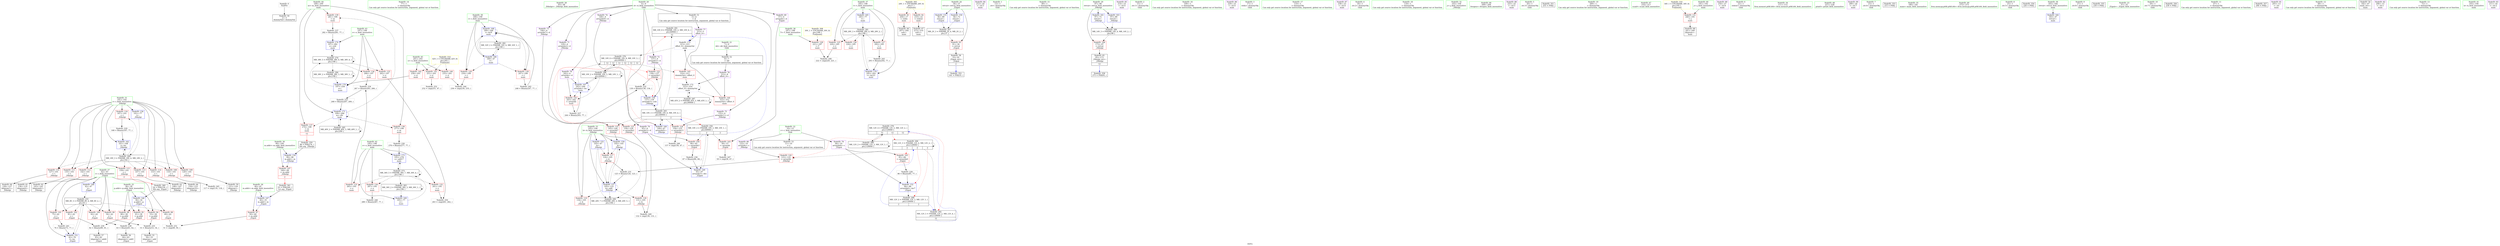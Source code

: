digraph "SVFG" {
	label="SVFG";

	Node0x55ca77008bc0 [shape=record,color=grey,label="{NodeID: 0\nNullPtr}"];
	Node0x55ca77008bc0 -> Node0x55ca77030700[style=solid];
	Node0x55ca7702fdc0 [shape=record,color=red,label="{NodeID: 97\n50\<--40\n\<--m.addr\n_Z2goii\n}"];
	Node0x55ca7702fdc0 -> Node0x55ca7703de80[style=solid];
	Node0x55ca7702d2e0 [shape=record,color=green,label="{NodeID: 14\n77\<--1\n\<--dummyObj\nCan only get source location for instruction, argument, global var or function.}"];
	Node0x55ca77067920 [shape=record,color=black,label="{NodeID: 360\n34 = PHI(159, )\n0th arg _Z2goii }"];
	Node0x55ca77067920 -> Node0x55ca770365f0[style=solid];
	Node0x55ca7702f900 [shape=record,color=red,label="{NodeID: 111\n135\<--101\n\<--i\n_Z4helpi\n}"];
	Node0x55ca7702f900 -> Node0x55ca770310b0[style=solid];
	Node0x55ca7702e440 [shape=record,color=green,label="{NodeID: 28\n93\<--94\n_Z4helpi\<--_Z4helpi_field_insensitive\n}"];
	Node0x55ca77051cc0 [shape=record,color=black,label="{NodeID: 291\nMR_10V_8 = PHI(MR_10V_2, MR_10V_6, )\npts\{60000 \}\n|{<s0>12}}"];
	Node0x55ca77051cc0:s0 -> Node0x55ca77037d80[style=dashed,color=blue];
	Node0x55ca770354e0 [shape=record,color=red,label="{NodeID: 125\n220\<--185\n\<--t\nmain\n}"];
	Node0x55ca770354e0 -> Node0x55ca7703da00[style=solid];
	Node0x55ca7702efa0 [shape=record,color=green,label="{NodeID: 42\n195\<--196\ns\<--s_field_insensitive\nmain\n}"];
	Node0x55ca7702efa0 -> Node0x55ca77035a90[style=solid];
	Node0x55ca7702efa0 -> Node0x55ca77035b60[style=solid];
	Node0x55ca7702efa0 -> Node0x55ca77035c30[style=solid];
	Node0x55ca7702efa0 -> Node0x55ca770378a0[style=solid];
	Node0x55ca7702efa0 -> Node0x55ca77037be0[style=solid];
	Node0x55ca77053bb0 [shape=record,color=yellow,style=double,label="{NodeID: 305\n24V_1 = ENCHI(MR_24V_0)\npts\{1 \}\nFun[main]}"];
	Node0x55ca77053bb0 -> Node0x55ca77032910[style=dashed];
	Node0x55ca77053bb0 -> Node0x55ca770329e0[style=dashed];
	Node0x55ca77036040 [shape=record,color=red,label="{NodeID: 139\n281\<--199\n\<--m\nmain\n}"];
	Node0x55ca77036040 -> Node0x55ca7703c980[style=solid];
	Node0x55ca77030ca0 [shape=record,color=black,label="{NodeID: 56\n64\<--63\nidxprom2\<--add1\n_Z2goii\n}"];
	Node0x55ca7703c800 [shape=record,color=grey,label="{NodeID: 236\n67 = Binary(66, 68, )\n}"];
	Node0x55ca7703c800 -> Node0x55ca77036860[style=solid];
	Node0x55ca77036ba0 [shape=record,color=blue,label="{NodeID: 153\n36\<--89\nretval\<--\n_Z2goii\n}"];
	Node0x55ca77036ba0 -> Node0x55ca7704a0c0[style=dashed];
	Node0x55ca77031800 [shape=record,color=purple,label="{NodeID: 70\n65\<--4\narrayidx3\<--d\n_Z2goii\n}"];
	Node0x55ca77031800 -> Node0x55ca77030370[style=solid];
	Node0x55ca77031800 -> Node0x55ca77036860[style=solid];
	Node0x55ca7703dd00 [shape=record,color=grey,label="{NodeID: 250\n263 = cmp(261, 262, )\n}"];
	Node0x55ca77037700 [shape=record,color=blue,label="{NodeID: 167\n242\<--244\narrayidx\<--inc\nmain\n}"];
	Node0x55ca77037700 -> Node0x55ca77036380[style=dashed];
	Node0x55ca77037700 -> Node0x55ca77037700[style=dashed];
	Node0x55ca77037700 -> Node0x55ca7704d1c0[style=dashed];
	Node0x55ca77037700 -> Node0x55ca770503c0[style=dashed];
	Node0x55ca77032360 [shape=record,color=purple,label="{NodeID: 84\n212\<--20\n\<--.str.3\nmain\n}"];
	Node0x55ca7701ce70 [shape=record,color=green,label="{NodeID: 1\n13\<--1\n.str\<--dummyObj\nGlob }"];
	Node0x55ca7702fe90 [shape=record,color=red,label="{NodeID: 98\n49\<--42\n\<--i\n_Z2goii\n}"];
	Node0x55ca7702fe90 -> Node0x55ca7703de80[style=solid];
	Node0x55ca7702d3b0 [shape=record,color=green,label="{NodeID: 15\n89\<--1\n\<--dummyObj\nCan only get source location for instruction, argument, global var or function.}"];
	Node0x55ca77067a60 [shape=record,color=black,label="{NodeID: 361\n35 = PHI(160, )\n1st arg _Z2goii }"];
	Node0x55ca77067a60 -> Node0x55ca770366c0[style=solid];
	Node0x55ca7704dbc0 [shape=record,color=black,label="{NodeID: 278\nMR_12V_4 = PHI(MR_12V_5, MR_12V_2, )\npts\{120000 \}\n|{|<s1>12|<s2>12|<s3>12}}"];
	Node0x55ca7704dbc0 -> Node0x55ca77050dc0[style=dashed];
	Node0x55ca7704dbc0:s1 -> Node0x55ca770350d0[style=dashed,color=red];
	Node0x55ca7704dbc0:s2 -> Node0x55ca77049bc0[style=dashed,color=red];
	Node0x55ca7704dbc0:s3 -> Node0x55ca770521c0[style=dashed,color=red];
	Node0x55ca7702f9d0 [shape=record,color=red,label="{NodeID: 112\n142\<--101\n\<--i\n_Z4helpi\n}"];
	Node0x55ca7702f9d0 -> Node0x55ca77031180[style=solid];
	Node0x55ca7702e510 [shape=record,color=green,label="{NodeID: 29\n97\<--98\nretval\<--retval_field_insensitive\n_Z4helpi\n}"];
	Node0x55ca7702e510 -> Node0x55ca7702f4f0[style=solid];
	Node0x55ca7702e510 -> Node0x55ca77037220[style=solid];
	Node0x55ca7702e510 -> Node0x55ca770373c0[style=solid];
	Node0x55ca770521c0 [shape=record,color=black,label="{NodeID: 292\nMR_12V_5 = PHI(MR_12V_2, MR_12V_4, )\npts\{120000 \}\n|{<s0>12}}"];
	Node0x55ca770521c0:s0 -> Node0x55ca7704dbc0[style=dashed,color=blue];
	Node0x55ca770355b0 [shape=record,color=red,label="{NodeID: 126\n224\<--185\n\<--t\nmain\n}"];
	Node0x55ca7702f070 [shape=record,color=green,label="{NodeID: 43\n197\<--198\ne\<--e_field_insensitive\nmain\n}"];
	Node0x55ca7702f070 -> Node0x55ca77035d00[style=solid];
	Node0x55ca7702f070 -> Node0x55ca77035dd0[style=solid];
	Node0x55ca7702f070 -> Node0x55ca77037970[style=solid];
	Node0x55ca7702f070 -> Node0x55ca77037cb0[style=solid];
	Node0x55ca77036110 [shape=record,color=red,label="{NodeID: 140\n235\<--201\n\<--n\nmain\n}"];
	Node0x55ca77036110 -> Node0x55ca7703d400[style=solid];
	Node0x55ca77030d70 [shape=record,color=black,label="{NodeID: 57\n83\<--82\nidxprom5\<--add4\n_Z2goii\n}"];
	Node0x55ca7703c980 [shape=record,color=grey,label="{NodeID: 237\n282 = Binary(281, 77, )\n}"];
	Node0x55ca7703c980 -> Node0x55ca77037cb0[style=solid];
	Node0x55ca77036c70 [shape=record,color=blue,label="{NodeID: 154\n99\<--96\nm.addr\<--m\n_Z4helpi\n}"];
	Node0x55ca77036c70 -> Node0x55ca7702f5c0[style=dashed];
	Node0x55ca770318d0 [shape=record,color=purple,label="{NodeID: 71\n129\<--4\narrayidx2\<--d\n_Z4helpi\n}"];
	Node0x55ca770318d0 -> Node0x55ca770351a0[style=solid];
	Node0x55ca7703de80 [shape=record,color=grey,label="{NodeID: 251\n51 = cmp(49, 50, )\n}"];
	Node0x55ca770377d0 [shape=record,color=blue,label="{NodeID: 168\n189\<--248\ni\<--inc9\nmain\n}"];
	Node0x55ca770377d0 -> Node0x55ca77035820[style=dashed];
	Node0x55ca770377d0 -> Node0x55ca770358f0[style=dashed];
	Node0x55ca770377d0 -> Node0x55ca770377d0[style=dashed];
	Node0x55ca770377d0 -> Node0x55ca7704efc0[style=dashed];
	Node0x55ca77032430 [shape=record,color=purple,label="{NodeID: 85\n214\<--23\n\<--.str.4\nmain\n}"];
	Node0x55ca77009120 [shape=record,color=green,label="{NodeID: 2\n15\<--1\n.str.1\<--dummyObj\nGlob }"];
	Node0x55ca770496c0 [shape=record,color=black,label="{NodeID: 265\nMR_10V_5 = PHI(MR_10V_6, MR_10V_4, )\npts\{60000 \}\n|{|<s7>2}}"];
	Node0x55ca770496c0 -> Node0x55ca770351a0[style=dashed];
	Node0x55ca770496c0 -> Node0x55ca77035270[style=dashed];
	Node0x55ca770496c0 -> Node0x55ca77035340[style=dashed];
	Node0x55ca770496c0 -> Node0x55ca77035410[style=dashed];
	Node0x55ca770496c0 -> Node0x55ca77036fb0[style=dashed];
	Node0x55ca770496c0 -> Node0x55ca77037150[style=dashed];
	Node0x55ca770496c0 -> Node0x55ca77051cc0[style=dashed];
	Node0x55ca770496c0:s7 -> Node0x55ca770469c0[style=dashed,color=red];
	Node0x55ca7702ff60 [shape=record,color=red,label="{NodeID: 99\n54\<--42\n\<--i\n_Z2goii\n}"];
	Node0x55ca7702ff60 -> Node0x55ca7703c680[style=solid];
	Node0x55ca7702dc00 [shape=record,color=green,label="{NodeID: 16\n109\<--1\n\<--dummyObj\nCan only get source location for instruction, argument, global var or function.}"];
	Node0x55ca7702faa0 [shape=record,color=red,label="{NodeID: 113\n147\<--101\n\<--i\n_Z4helpi\n}"];
	Node0x55ca7702faa0 -> Node0x55ca77031250[style=solid];
	Node0x55ca7702e5e0 [shape=record,color=green,label="{NodeID: 30\n99\<--100\nm.addr\<--m.addr_field_insensitive\n_Z4helpi\n}"];
	Node0x55ca7702e5e0 -> Node0x55ca7702f5c0[style=solid];
	Node0x55ca7702e5e0 -> Node0x55ca77036c70[style=solid];
	Node0x55ca77035680 [shape=record,color=red,label="{NodeID: 127\n292\<--185\n\<--t\nmain\n}"];
	Node0x55ca77035680 -> Node0x55ca7703d280[style=solid];
	Node0x55ca7702f140 [shape=record,color=green,label="{NodeID: 44\n199\<--200\nm\<--m_field_insensitive\nmain\n}"];
	Node0x55ca7702f140 -> Node0x55ca77035ea0[style=solid];
	Node0x55ca7702f140 -> Node0x55ca77035f70[style=solid];
	Node0x55ca7702f140 -> Node0x55ca77036040[style=solid];
	Node0x55ca7702f140 -> Node0x55ca77037a40[style=solid];
	Node0x55ca770361e0 [shape=record,color=red,label="{NodeID: 141\n251\<--201\n\<--n\nmain\n}"];
	Node0x55ca770361e0 -> Node0x55ca7703e000[style=solid];
	Node0x55ca77030e40 [shape=record,color=black,label="{NodeID: 58\n33\<--91\n_Z2goii_ret\<--\n_Z2goii\n|{<s0>2}}"];
	Node0x55ca77030e40:s0 -> Node0x55ca77066ff0[style=solid,color=blue];
	Node0x55ca7703cb00 [shape=record,color=grey,label="{NodeID: 238\n63 = Binary(61, 62, )\n}"];
	Node0x55ca7703cb00 -> Node0x55ca77030ca0[style=solid];
	Node0x55ca77036d40 [shape=record,color=blue,label="{NodeID: 155\n105\<--47\nk\<--\n_Z4helpi\n}"];
	Node0x55ca77036d40 -> Node0x55ca77034e60[style=dashed];
	Node0x55ca77036d40 -> Node0x55ca77036ee0[style=dashed];
	Node0x55ca77036d40 -> Node0x55ca770517c0[style=dashed];
	Node0x55ca770319a0 [shape=record,color=purple,label="{NodeID: 72\n137\<--4\narrayidx5\<--d\n_Z4helpi\n}"];
	Node0x55ca770319a0 -> Node0x55ca77035270[style=solid];
	Node0x55ca770319a0 -> Node0x55ca77036fb0[style=solid];
	Node0x55ca7703e000 [shape=record,color=grey,label="{NodeID: 252\n252 = cmp(251, 47, )\n}"];
	Node0x55ca770378a0 [shape=record,color=blue,label="{NodeID: 169\n195\<--77\ns\<--\nmain\n}"];
	Node0x55ca770378a0 -> Node0x55ca7704c2c0[style=dashed];
	Node0x55ca77032500 [shape=record,color=purple,label="{NodeID: 86\n229\<--23\n\<--.str.4\nmain\n}"];
	Node0x55ca770236a0 [shape=record,color=green,label="{NodeID: 3\n17\<--1\nstdin\<--dummyObj\nGlob }"];
	Node0x55ca77049bc0 [shape=record,color=black,label="{NodeID: 266\nMR_12V_3 = PHI(MR_12V_4, MR_12V_2, )\npts\{120000 \}\n|{|<s3>2|<s4>2|<s5>2}}"];
	Node0x55ca77049bc0 -> Node0x55ca770350d0[style=dashed];
	Node0x55ca77049bc0 -> Node0x55ca77049bc0[style=dashed];
	Node0x55ca77049bc0 -> Node0x55ca770521c0[style=dashed];
	Node0x55ca77049bc0:s3 -> Node0x55ca77030440[style=dashed,color=red];
	Node0x55ca77049bc0:s4 -> Node0x55ca77036ad0[style=dashed,color=red];
	Node0x55ca77049bc0:s5 -> Node0x55ca7704a5c0[style=dashed,color=red];
	Node0x55ca77030030 [shape=record,color=red,label="{NodeID: 100\n62\<--42\n\<--i\n_Z2goii\n}"];
	Node0x55ca77030030 -> Node0x55ca7703cb00[style=solid];
	Node0x55ca7702dc90 [shape=record,color=green,label="{NodeID: 17\n110\<--1\n\<--dummyObj\nCan only get source location for instruction, argument, global var or function.}"];
	Node0x55ca7702fb70 [shape=record,color=red,label="{NodeID: 114\n153\<--101\n\<--i\n_Z4helpi\n}"];
	Node0x55ca7702fb70 -> Node0x55ca77031320[style=solid];
	Node0x55ca7702e6b0 [shape=record,color=green,label="{NodeID: 31\n101\<--102\ni\<--i_field_insensitive\n_Z4helpi\n}"];
	Node0x55ca7702e6b0 -> Node0x55ca7702f690[style=solid];
	Node0x55ca7702e6b0 -> Node0x55ca7702f760[style=solid];
	Node0x55ca7702e6b0 -> Node0x55ca7702f830[style=solid];
	Node0x55ca7702e6b0 -> Node0x55ca7702f900[style=solid];
	Node0x55ca7702e6b0 -> Node0x55ca7702f9d0[style=solid];
	Node0x55ca7702e6b0 -> Node0x55ca7702faa0[style=solid];
	Node0x55ca7702e6b0 -> Node0x55ca7702fb70[style=solid];
	Node0x55ca7702e6b0 -> Node0x55ca77034d40[style=solid];
	Node0x55ca7702e6b0 -> Node0x55ca77034dd0[style=solid];
	Node0x55ca7702e6b0 -> Node0x55ca77036e10[style=solid];
	Node0x55ca7702e6b0 -> Node0x55ca770372f0[style=solid];
	Node0x55ca77035750 [shape=record,color=red,label="{NodeID: 128\n221\<--187\n\<--T\nmain\n}"];
	Node0x55ca77035750 -> Node0x55ca7703da00[style=solid];
	Node0x55ca7702f210 [shape=record,color=green,label="{NodeID: 45\n201\<--202\nn\<--n_field_insensitive\nmain\n}"];
	Node0x55ca7702f210 -> Node0x55ca77036110[style=solid];
	Node0x55ca7702f210 -> Node0x55ca770361e0[style=solid];
	Node0x55ca7702f210 -> Node0x55ca770362b0[style=solid];
	Node0x55ca77053e80 [shape=record,color=yellow,style=double,label="{NodeID: 308\n30V_1 = ENCHI(MR_30V_0)\npts\{188 \}\nFun[main]}"];
	Node0x55ca77053e80 -> Node0x55ca77035750[style=dashed];
	Node0x55ca770362b0 [shape=record,color=red,label="{NodeID: 142\n258\<--201\n\<--n\nmain\n}"];
	Node0x55ca770362b0 -> Node0x55ca77037970[style=solid];
	Node0x55ca77030f10 [shape=record,color=black,label="{NodeID: 59\n121\<--120\nidxprom\<--\n_Z4helpi\n}"];
	Node0x55ca7703cc80 [shape=record,color=grey,label="{NodeID: 239\n82 = Binary(80, 81, )\n}"];
	Node0x55ca7703cc80 -> Node0x55ca77030d70[style=solid];
	Node0x55ca77036e10 [shape=record,color=blue,label="{NodeID: 156\n101\<--77\ni\<--\n_Z4helpi\n}"];
	Node0x55ca77036e10 -> Node0x55ca7704aac0[style=dashed];
	Node0x55ca77031a70 [shape=record,color=purple,label="{NodeID: 73\n144\<--4\narrayidx7\<--d\n_Z4helpi\n}"];
	Node0x55ca77031a70 -> Node0x55ca77035340[style=solid];
	Node0x55ca77037970 [shape=record,color=blue,label="{NodeID: 170\n197\<--258\ne\<--\nmain\n}"];
	Node0x55ca77037970 -> Node0x55ca7704c7c0[style=dashed];
	Node0x55ca770325d0 [shape=record,color=purple,label="{NodeID: 87\n238\<--23\n\<--.str.4\nmain\n}"];
	Node0x55ca77023730 [shape=record,color=green,label="{NodeID: 4\n18\<--1\n.str.2\<--dummyObj\nGlob }"];
	Node0x55ca7704a0c0 [shape=record,color=black,label="{NodeID: 267\nMR_2V_3 = PHI(MR_2V_4, MR_2V_2, )\npts\{37 \}\n}"];
	Node0x55ca7704a0c0 -> Node0x55ca77032ab0[style=dashed];
	Node0x55ca77030100 [shape=record,color=red,label="{NodeID: 101\n75\<--42\n\<--i\n_Z2goii\n}"];
	Node0x55ca77030100 -> Node0x55ca7703cf80[style=solid];
	Node0x55ca7702dd20 [shape=record,color=green,label="{NodeID: 18\n118\<--1\n\<--dummyObj\nCan only get source location for instruction, argument, global var or function.}"];
	Node0x55ca7704eac0 [shape=record,color=black,label="{NodeID: 281\nMR_28V_3 = PHI(MR_28V_4, MR_28V_2, )\npts\{186 \}\n}"];
	Node0x55ca7704eac0 -> Node0x55ca770354e0[style=dashed];
	Node0x55ca7704eac0 -> Node0x55ca770355b0[style=dashed];
	Node0x55ca7704eac0 -> Node0x55ca77035680[style=dashed];
	Node0x55ca7704eac0 -> Node0x55ca77037e50[style=dashed];
	Node0x55ca77034d40 [shape=record,color=red,label="{NodeID: 115\n159\<--101\n\<--i\n_Z4helpi\n|{<s0>2}}"];
	Node0x55ca77034d40:s0 -> Node0x55ca77067920[style=solid,color=red];
	Node0x55ca7702e780 [shape=record,color=green,label="{NodeID: 32\n103\<--104\nj\<--j_field_insensitive\n_Z4helpi\n}"];
	Node0x55ca77035820 [shape=record,color=red,label="{NodeID: 129\n234\<--189\n\<--i\nmain\n}"];
	Node0x55ca77035820 -> Node0x55ca7703d400[style=solid];
	Node0x55ca7702f2e0 [shape=record,color=green,label="{NodeID: 46\n208\<--209\nfreopen\<--freopen_field_insensitive\n}"];
	Node0x55ca77036380 [shape=record,color=red,label="{NodeID: 143\n243\<--242\n\<--arrayidx\nmain\n}"];
	Node0x55ca77036380 -> Node0x55ca7703ba80[style=solid];
	Node0x55ca77030fe0 [shape=record,color=black,label="{NodeID: 60\n128\<--127\nidxprom1\<--\n_Z4helpi\n}"];
	Node0x55ca7703ce00 [shape=record,color=grey,label="{NodeID: 240\n288 = Binary(287, 77, )\n}"];
	Node0x55ca77036ee0 [shape=record,color=blue,label="{NodeID: 157\n105\<--125\nk\<--add\n_Z4helpi\n}"];
	Node0x55ca77036ee0 -> Node0x55ca77034e60[style=dashed];
	Node0x55ca77036ee0 -> Node0x55ca77034f30[style=dashed];
	Node0x55ca77036ee0 -> Node0x55ca77035000[style=dashed];
	Node0x55ca77036ee0 -> Node0x55ca77036ee0[style=dashed];
	Node0x55ca77036ee0 -> Node0x55ca77037080[style=dashed];
	Node0x55ca77036ee0 -> Node0x55ca770517c0[style=dashed];
	Node0x55ca77031b40 [shape=record,color=purple,label="{NodeID: 74\n149\<--4\narrayidx9\<--d\n_Z4helpi\n}"];
	Node0x55ca77031b40 -> Node0x55ca77037150[style=solid];
	Node0x55ca77037a40 [shape=record,color=blue,label="{NodeID: 171\n199\<--268\nm\<--div\nmain\n}"];
	Node0x55ca77037a40 -> Node0x55ca77035ea0[style=dashed];
	Node0x55ca77037a40 -> Node0x55ca77035f70[style=dashed];
	Node0x55ca77037a40 -> Node0x55ca77036040[style=dashed];
	Node0x55ca77037a40 -> Node0x55ca77037a40[style=dashed];
	Node0x55ca77037a40 -> Node0x55ca7704fec0[style=dashed];
	Node0x55ca770326a0 [shape=record,color=purple,label="{NodeID: 88\n225\<--25\n\<--.str.5\nmain\n}"];
	Node0x55ca7701cc60 [shape=record,color=green,label="{NodeID: 5\n20\<--1\n.str.3\<--dummyObj\nGlob }"];
	Node0x55ca770664a0 [shape=record,color=black,label="{NodeID: 351\n255 = PHI()\n}"];
	Node0x55ca7704a5c0 [shape=record,color=black,label="{NodeID: 268\nMR_12V_2 = PHI(MR_12V_3, MR_12V_1, )\npts\{120000 \}\n|{<s0>2|<s1>2}}"];
	Node0x55ca7704a5c0:s0 -> Node0x55ca77049bc0[style=dashed,color=blue];
	Node0x55ca7704a5c0:s1 -> Node0x55ca770521c0[style=dashed,color=blue];
	Node0x55ca770301d0 [shape=record,color=red,label="{NodeID: 102\n81\<--42\n\<--i\n_Z2goii\n}"];
	Node0x55ca770301d0 -> Node0x55ca7703cc80[style=solid];
	Node0x55ca7702ddb0 [shape=record,color=green,label="{NodeID: 19\n269\<--1\n\<--dummyObj\nCan only get source location for instruction, argument, global var or function.}"];
	Node0x55ca7704efc0 [shape=record,color=black,label="{NodeID: 282\nMR_32V_2 = PHI(MR_32V_4, MR_32V_1, )\npts\{190 \}\n}"];
	Node0x55ca7704efc0 -> Node0x55ca77037630[style=dashed];
	Node0x55ca77034dd0 [shape=record,color=red,label="{NodeID: 116\n167\<--101\n\<--i\n_Z4helpi\n}"];
	Node0x55ca77034dd0 -> Node0x55ca7703bd80[style=solid];
	Node0x55ca7702e850 [shape=record,color=green,label="{NodeID: 33\n105\<--106\nk\<--k_field_insensitive\n_Z4helpi\n}"];
	Node0x55ca7702e850 -> Node0x55ca77034e60[style=solid];
	Node0x55ca7702e850 -> Node0x55ca77034f30[style=solid];
	Node0x55ca7702e850 -> Node0x55ca77035000[style=solid];
	Node0x55ca7702e850 -> Node0x55ca77036d40[style=solid];
	Node0x55ca7702e850 -> Node0x55ca77036ee0[style=solid];
	Node0x55ca7702e850 -> Node0x55ca77037080[style=solid];
	Node0x55ca770358f0 [shape=record,color=red,label="{NodeID: 130\n247\<--189\n\<--i\nmain\n}"];
	Node0x55ca770358f0 -> Node0x55ca7703d100[style=solid];
	Node0x55ca7702f3e0 [shape=record,color=green,label="{NodeID: 47\n216\<--217\nscanf\<--scanf_field_insensitive\n}"];
	Node0x55ca77054040 [shape=record,color=yellow,style=double,label="{NodeID: 310\n34V_1 = ENCHI(MR_34V_0)\npts\{192 \}\nFun[main]}"];
	Node0x55ca77054040 -> Node0x55ca770359c0[style=dashed];
	Node0x55ca7703ba80 [shape=record,color=grey,label="{NodeID: 227\n244 = Binary(243, 77, )\n}"];
	Node0x55ca7703ba80 -> Node0x55ca77037700[style=solid];
	Node0x55ca77036450 [shape=record,color=red,label="{NodeID: 144\n315\<--312\ndummyVal\<--offset_0\nmain\n}"];
	Node0x55ca77036450 -> Node0x55ca77037d80[style=solid];
	Node0x55ca770310b0 [shape=record,color=black,label="{NodeID: 61\n136\<--135\nidxprom4\<--\n_Z4helpi\n}"];
	Node0x55ca7703cf80 [shape=record,color=grey,label="{NodeID: 241\n76 = Binary(75, 77, )\n}"];
	Node0x55ca7703cf80 -> Node0x55ca77036a00[style=solid];
	Node0x55ca77036fb0 [shape=record,color=blue,label="{NodeID: 158\n137\<--139\narrayidx5\<--sub\n_Z4helpi\n}"];
	Node0x55ca77036fb0 -> Node0x55ca770496c0[style=dashed];
	Node0x55ca77031c10 [shape=record,color=purple,label="{NodeID: 75\n155\<--4\narrayidx11\<--d\n_Z4helpi\n}"];
	Node0x55ca77031c10 -> Node0x55ca77035410[style=solid];
	Node0x55ca770464c0 [shape=record,color=black,label="{NodeID: 255\nMR_8V_3 = PHI(MR_8V_4, MR_8V_2, )\npts\{43 \}\n}"];
	Node0x55ca770464c0 -> Node0x55ca7702fe90[style=dashed];
	Node0x55ca770464c0 -> Node0x55ca7702ff60[style=dashed];
	Node0x55ca770464c0 -> Node0x55ca77030030[style=dashed];
	Node0x55ca770464c0 -> Node0x55ca77030100[style=dashed];
	Node0x55ca770464c0 -> Node0x55ca770301d0[style=dashed];
	Node0x55ca770464c0 -> Node0x55ca77036a00[style=dashed];
	Node0x55ca77037b10 [shape=record,color=blue, style = dotted,label="{NodeID: 172\n312\<--314\noffset_0\<--dummyVal\nmain\n}"];
	Node0x55ca77037b10 -> Node0x55ca77036450[style=dashed];
	Node0x55ca77037b10 -> Node0x55ca77037b10[style=dashed];
	Node0x55ca77037b10 -> Node0x55ca770508c0[style=dashed];
	Node0x55ca77032770 [shape=record,color=purple,label="{NodeID: 89\n254\<--27\n\<--.str.6\nmain\n}"];
	Node0x55ca7701ccf0 [shape=record,color=green,label="{NodeID: 6\n22\<--1\nstdout\<--dummyObj\nGlob }"];
	Node0x55ca77066ff0 [shape=record,color=black,label="{NodeID: 352\n161 = PHI(33, )\n}"];
	Node0x55ca7704aac0 [shape=record,color=black,label="{NodeID: 269\nMR_18V_3 = PHI(MR_18V_4, MR_18V_2, )\npts\{102 \}\n}"];
	Node0x55ca7704aac0 -> Node0x55ca7702f690[style=dashed];
	Node0x55ca7704aac0 -> Node0x55ca7702f760[style=dashed];
	Node0x55ca7704aac0 -> Node0x55ca7702f830[style=dashed];
	Node0x55ca7704aac0 -> Node0x55ca7702f900[style=dashed];
	Node0x55ca7704aac0 -> Node0x55ca7702f9d0[style=dashed];
	Node0x55ca7704aac0 -> Node0x55ca7702faa0[style=dashed];
	Node0x55ca7704aac0 -> Node0x55ca7702fb70[style=dashed];
	Node0x55ca7704aac0 -> Node0x55ca77034d40[style=dashed];
	Node0x55ca7704aac0 -> Node0x55ca77034dd0[style=dashed];
	Node0x55ca7704aac0 -> Node0x55ca770372f0[style=dashed];
	Node0x55ca770302a0 [shape=record,color=red,label="{NodeID: 103\n58\<--57\n\<--arrayidx\n_Z2goii\n}"];
	Node0x55ca770302a0 -> Node0x55ca7703d880[style=solid];
	Node0x55ca7702de40 [shape=record,color=green,label="{NodeID: 20\n4\<--6\nd\<--d_field_insensitive\nGlob }"];
	Node0x55ca7702de40 -> Node0x55ca77030800[style=solid];
	Node0x55ca7702de40 -> Node0x55ca77031730[style=solid];
	Node0x55ca7702de40 -> Node0x55ca77031800[style=solid];
	Node0x55ca7702de40 -> Node0x55ca770318d0[style=solid];
	Node0x55ca7702de40 -> Node0x55ca770319a0[style=solid];
	Node0x55ca7702de40 -> Node0x55ca77031a70[style=solid];
	Node0x55ca7702de40 -> Node0x55ca77031b40[style=solid];
	Node0x55ca7702de40 -> Node0x55ca77031c10[style=solid];
	Node0x55ca7702de40 -> Node0x55ca77031ce0[style=solid];
	Node0x55ca7704f4c0 [shape=record,color=black,label="{NodeID: 283\nMR_36V_2 = PHI(MR_36V_3, MR_36V_1, )\npts\{196 \}\n}"];
	Node0x55ca7704f4c0 -> Node0x55ca770378a0[style=dashed];
	Node0x55ca7704f4c0 -> Node0x55ca7704f4c0[style=dashed];
	Node0x55ca77034e60 [shape=record,color=red,label="{NodeID: 117\n124\<--105\n\<--k\n_Z4helpi\n}"];
	Node0x55ca77034e60 -> Node0x55ca7703c080[style=solid];
	Node0x55ca7702e920 [shape=record,color=green,label="{NodeID: 34\n111\<--112\nllvm.memset.p0i8.i64\<--llvm.memset.p0i8.i64_field_insensitive\n}"];
	Node0x55ca770359c0 [shape=record,color=red,label="{NodeID: 131\n240\<--191\n\<--j\nmain\n}"];
	Node0x55ca770359c0 -> Node0x55ca77031660[style=solid];
	Node0x55ca77030500 [shape=record,color=green,label="{NodeID: 48\n227\<--228\nprintf\<--printf_field_insensitive\n}"];
	Node0x55ca7703bc00 [shape=record,color=grey,label="{NodeID: 228\n86 = Binary(85, 77, )\n}"];
	Node0x55ca7703bc00 -> Node0x55ca77036ad0[style=solid];
	Node0x55ca77036520 [shape=record,color=red,label="{NodeID: 145\n314\<--313\ndummyVal\<--offset_0\nmain\n}"];
	Node0x55ca77036520 -> Node0x55ca77037b10[style=solid];
	Node0x55ca77031180 [shape=record,color=black,label="{NodeID: 62\n143\<--142\nidxprom6\<--\n_Z4helpi\n}"];
	Node0x55ca7703d100 [shape=record,color=grey,label="{NodeID: 242\n248 = Binary(247, 77, )\n}"];
	Node0x55ca7703d100 -> Node0x55ca770377d0[style=solid];
	Node0x55ca77037080 [shape=record,color=blue,label="{NodeID: 159\n105\<--145\nk\<--\n_Z4helpi\n}"];
	Node0x55ca77037080 -> Node0x55ca77034e60[style=dashed];
	Node0x55ca77037080 -> Node0x55ca77036ee0[style=dashed];
	Node0x55ca77037080 -> Node0x55ca770517c0[style=dashed];
	Node0x55ca77031ce0 [shape=record,color=purple,label="{NodeID: 76\n242\<--4\narrayidx\<--d\nmain\n}"];
	Node0x55ca77031ce0 -> Node0x55ca77036380[style=solid];
	Node0x55ca77031ce0 -> Node0x55ca77037700[style=solid];
	Node0x55ca770469c0 [shape=record,color=black,label="{NodeID: 256\nMR_10V_2 = PHI(MR_10V_3, MR_10V_1, )\npts\{60000 \}\n|{|<s3>2|<s4>2}}"];
	Node0x55ca770469c0 -> Node0x55ca770302a0[style=dashed];
	Node0x55ca770469c0 -> Node0x55ca77030370[style=dashed];
	Node0x55ca770469c0 -> Node0x55ca77036860[style=dashed];
	Node0x55ca770469c0:s3 -> Node0x55ca770496c0[style=dashed,color=blue];
	Node0x55ca770469c0:s4 -> Node0x55ca77051cc0[style=dashed,color=blue];
	Node0x55ca77037be0 [shape=record,color=blue,label="{NodeID: 173\n195\<--278\ns\<--add17\nmain\n}"];
	Node0x55ca77037be0 -> Node0x55ca7704c2c0[style=dashed];
	Node0x55ca77032840 [shape=record,color=purple,label="{NodeID: 90\n289\<--29\n\<--.str.7\nmain\n}"];
	Node0x55ca77022490 [shape=record,color=green,label="{NodeID: 7\n23\<--1\n.str.4\<--dummyObj\nGlob }"];
	Node0x55ca77067150 [shape=record,color=black,label="{NodeID: 353\n215 = PHI()\n}"];
	Node0x55ca77030370 [shape=record,color=red,label="{NodeID: 104\n66\<--65\n\<--arrayidx3\n_Z2goii\n}"];
	Node0x55ca77030370 -> Node0x55ca7703c800[style=solid];
	Node0x55ca7702ded0 [shape=record,color=green,label="{NodeID: 21\n7\<--9\ndd\<--dd_field_insensitive\nGlob }"];
	Node0x55ca7702ded0 -> Node0x55ca77030900[style=solid];
	Node0x55ca7704f9c0 [shape=record,color=black,label="{NodeID: 284\nMR_38V_2 = PHI(MR_38V_3, MR_38V_1, )\npts\{198 \}\n}"];
	Node0x55ca7704f9c0 -> Node0x55ca77037970[style=dashed];
	Node0x55ca7704f9c0 -> Node0x55ca7704f9c0[style=dashed];
	Node0x55ca77034f30 [shape=record,color=red,label="{NodeID: 118\n131\<--105\n\<--k\n_Z4helpi\n}"];
	Node0x55ca77034f30 -> Node0x55ca7703db80[style=solid];
	Node0x55ca7702e9f0 [shape=record,color=green,label="{NodeID: 35\n180\<--181\nmain\<--main_field_insensitive\n}"];
	Node0x55ca77035a90 [shape=record,color=red,label="{NodeID: 132\n261\<--195\n\<--s\nmain\n}"];
	Node0x55ca77035a90 -> Node0x55ca7703dd00[style=solid];
	Node0x55ca77030600 [shape=record,color=green,label="{NodeID: 49\n272\<--273\nllvm.memcpy.p0i8.p0i8.i64\<--llvm.memcpy.p0i8.p0i8.i64_field_insensitive\n}"];
	Node0x55ca7703bd80 [shape=record,color=grey,label="{NodeID: 229\n168 = Binary(167, 77, )\n}"];
	Node0x55ca7703bd80 -> Node0x55ca770372f0[style=solid];
	Node0x55ca770365f0 [shape=record,color=blue,label="{NodeID: 146\n38\<--34\np.addr\<--p\n_Z2goii\n}"];
	Node0x55ca770365f0 -> Node0x55ca77032b80[style=dashed];
	Node0x55ca770365f0 -> Node0x55ca77032c50[style=dashed];
	Node0x55ca770365f0 -> Node0x55ca7702fcf0[style=dashed];
	Node0x55ca77031250 [shape=record,color=black,label="{NodeID: 63\n148\<--147\nidxprom8\<--\n_Z4helpi\n}"];
	Node0x55ca7703d280 [shape=record,color=grey,label="{NodeID: 243\n293 = Binary(292, 77, )\n}"];
	Node0x55ca7703d280 -> Node0x55ca77037e50[style=solid];
	Node0x55ca77037150 [shape=record,color=blue,label="{NodeID: 160\n149\<--47\narrayidx9\<--\n_Z4helpi\n}"];
	Node0x55ca77037150 -> Node0x55ca770496c0[style=dashed];
	Node0x55ca77031db0 [shape=record,color=purple,label="{NodeID: 77\n313\<--5\noffset_0\<--\n}"];
	Node0x55ca77031db0 -> Node0x55ca77036520[style=solid];
	Node0x55ca77031db0 -> Node0x55ca77037d80[style=solid];
	Node0x55ca77037cb0 [shape=record,color=blue,label="{NodeID: 174\n197\<--282\ne\<--sub\nmain\n}"];
	Node0x55ca77037cb0 -> Node0x55ca7704c7c0[style=dashed];
	Node0x55ca77032910 [shape=record,color=red,label="{NodeID: 91\n204\<--17\n\<--stdin\nmain\n}"];
	Node0x55ca77032910 -> Node0x55ca770314c0[style=solid];
	Node0x55ca77022520 [shape=record,color=green,label="{NodeID: 8\n25\<--1\n.str.5\<--dummyObj\nGlob }"];
	Node0x55ca77067220 [shape=record,color=black,label="{NodeID: 354\n226 = PHI()\n}"];
	Node0x55ca77030440 [shape=record,color=red,label="{NodeID: 105\n85\<--84\n\<--arrayidx6\n_Z2goii\n}"];
	Node0x55ca77030440 -> Node0x55ca7703bc00[style=solid];
	Node0x55ca7702df60 [shape=record,color=green,label="{NodeID: 22\n10\<--12\nc\<--c_field_insensitive\nGlob }"];
	Node0x55ca7702df60 -> Node0x55ca77030a00[style=solid];
	Node0x55ca7702df60 -> Node0x55ca77031f50[style=solid];
	Node0x55ca7702df60 -> Node0x55ca77032020[style=solid];
	Node0x55ca7704fec0 [shape=record,color=black,label="{NodeID: 285\nMR_40V_2 = PHI(MR_40V_3, MR_40V_1, )\npts\{200 \}\n}"];
	Node0x55ca7704fec0 -> Node0x55ca77037a40[style=dashed];
	Node0x55ca7704fec0 -> Node0x55ca7704fec0[style=dashed];
	Node0x55ca77035000 [shape=record,color=red,label="{NodeID: 119\n134\<--105\n\<--k\n_Z4helpi\n}"];
	Node0x55ca77035000 -> Node0x55ca7703c200[style=solid];
	Node0x55ca7702eac0 [shape=record,color=green,label="{NodeID: 36\n183\<--184\nretval\<--retval_field_insensitive\nmain\n}"];
	Node0x55ca7702eac0 -> Node0x55ca77037490[style=solid];
	Node0x55ca77035b60 [shape=record,color=red,label="{NodeID: 133\n265\<--195\n\<--s\nmain\n}"];
	Node0x55ca77035b60 -> Node0x55ca7703c500[style=solid];
	Node0x55ca77030700 [shape=record,color=black,label="{NodeID: 50\n2\<--3\ndummyVal\<--dummyVal\n}"];
	Node0x55ca7703bf00 [shape=record,color=grey,label="{NodeID: 230\n278 = Binary(277, 77, )\n}"];
	Node0x55ca7703bf00 -> Node0x55ca77037be0[style=solid];
	Node0x55ca770366c0 [shape=record,color=blue,label="{NodeID: 147\n40\<--35\nm.addr\<--m\n_Z2goii\n}"];
	Node0x55ca770366c0 -> Node0x55ca7702fdc0[style=dashed];
	Node0x55ca77031320 [shape=record,color=black,label="{NodeID: 64\n154\<--153\nidxprom10\<--\n_Z4helpi\n}"];
	Node0x55ca7703d400 [shape=record,color=grey,label="{NodeID: 244\n236 = cmp(234, 235, )\n}"];
	Node0x55ca77037220 [shape=record,color=blue,label="{NodeID: 161\n97\<--72\nretval\<--\n_Z4helpi\n}"];
	Node0x55ca77037220 -> Node0x55ca770512c0[style=dashed];
	Node0x55ca77031e80 [shape=record,color=purple,label="{NodeID: 78\n312\<--8\noffset_0\<--\n}"];
	Node0x55ca77031e80 -> Node0x55ca77036450[style=solid];
	Node0x55ca77031e80 -> Node0x55ca77037b10[style=solid];
	Node0x55ca77037d80 [shape=record,color=blue, style = dotted,label="{NodeID: 175\n313\<--315\noffset_0\<--dummyVal\nmain\n}"];
	Node0x55ca77037d80 -> Node0x55ca7704d1c0[style=dashed];
	Node0x55ca770329e0 [shape=record,color=red,label="{NodeID: 92\n210\<--22\n\<--stdout\nmain\n}"];
	Node0x55ca770329e0 -> Node0x55ca77031590[style=solid];
	Node0x55ca7701de70 [shape=record,color=green,label="{NodeID: 9\n27\<--1\n.str.6\<--dummyObj\nGlob }"];
	Node0x55ca770672f0 [shape=record,color=black,label="{NodeID: 355\n230 = PHI()\n}"];
	Node0x55ca7702f4f0 [shape=record,color=red,label="{NodeID: 106\n173\<--97\n\<--retval\n_Z4helpi\n}"];
	Node0x55ca7702f4f0 -> Node0x55ca770313f0[style=solid];
	Node0x55ca7702e030 [shape=record,color=green,label="{NodeID: 23\n31\<--32\n_Z2goii\<--_Z2goii_field_insensitive\n}"];
	Node0x55ca770503c0 [shape=record,color=black,label="{NodeID: 286\nMR_10V_2 = PHI(MR_10V_5, MR_10V_1, )\npts\{60000 \}\n}"];
	Node0x55ca770503c0 -> Node0x55ca77036380[style=dashed];
	Node0x55ca770503c0 -> Node0x55ca77037700[style=dashed];
	Node0x55ca770503c0 -> Node0x55ca7704d1c0[style=dashed];
	Node0x55ca770503c0 -> Node0x55ca770503c0[style=dashed];
	Node0x55ca770350d0 [shape=record,color=red,label="{NodeID: 120\n123\<--122\n\<--arrayidx\n_Z4helpi\n}"];
	Node0x55ca770350d0 -> Node0x55ca7703c080[style=solid];
	Node0x55ca7702eb90 [shape=record,color=green,label="{NodeID: 37\n185\<--186\nt\<--t_field_insensitive\nmain\n}"];
	Node0x55ca7702eb90 -> Node0x55ca770354e0[style=solid];
	Node0x55ca7702eb90 -> Node0x55ca770355b0[style=solid];
	Node0x55ca7702eb90 -> Node0x55ca77035680[style=solid];
	Node0x55ca7702eb90 -> Node0x55ca77037560[style=solid];
	Node0x55ca7702eb90 -> Node0x55ca77037e50[style=solid];
	Node0x55ca77035c30 [shape=record,color=red,label="{NodeID: 134\n287\<--195\n\<--s\nmain\n}"];
	Node0x55ca77035c30 -> Node0x55ca7703ce00[style=solid];
	Node0x55ca77030800 [shape=record,color=black,label="{NodeID: 51\n5\<--4\n\<--d\nCan only get source location for instruction, argument, global var or function.}"];
	Node0x55ca77030800 -> Node0x55ca77031db0[style=solid];
	Node0x55ca770543c0 [shape=record,color=yellow,style=double,label="{NodeID: 314\n42V_1 = ENCHI(MR_42V_0)\npts\{202 \}\nFun[main]}"];
	Node0x55ca770543c0 -> Node0x55ca77036110[style=dashed];
	Node0x55ca770543c0 -> Node0x55ca770361e0[style=dashed];
	Node0x55ca770543c0 -> Node0x55ca770362b0[style=dashed];
	Node0x55ca7703c080 [shape=record,color=grey,label="{NodeID: 231\n125 = Binary(124, 123, )\n}"];
	Node0x55ca7703c080 -> Node0x55ca77036ee0[style=solid];
	Node0x55ca77036790 [shape=record,color=blue,label="{NodeID: 148\n42\<--47\ni\<--\n_Z2goii\n}"];
	Node0x55ca77036790 -> Node0x55ca770464c0[style=dashed];
	Node0x55ca770313f0 [shape=record,color=black,label="{NodeID: 65\n95\<--173\n_Z4helpi_ret\<--\n_Z4helpi\n|{<s0>12}}"];
	Node0x55ca770313f0:s0 -> Node0x55ca770675f0[style=solid,color=blue];
	Node0x55ca7703d580 [shape=record,color=grey,label="{NodeID: 245\n117 = cmp(116, 118, )\n}"];
	Node0x55ca770372f0 [shape=record,color=blue,label="{NodeID: 162\n101\<--168\ni\<--inc\n_Z4helpi\n}"];
	Node0x55ca770372f0 -> Node0x55ca7704aac0[style=dashed];
	Node0x55ca77031f50 [shape=record,color=purple,label="{NodeID: 79\n84\<--10\narrayidx6\<--c\n_Z2goii\n}"];
	Node0x55ca77031f50 -> Node0x55ca77030440[style=solid];
	Node0x55ca77031f50 -> Node0x55ca77036ad0[style=solid];
	Node0x55ca77037e50 [shape=record,color=blue,label="{NodeID: 176\n185\<--293\nt\<--inc23\nmain\n}"];
	Node0x55ca77037e50 -> Node0x55ca7704eac0[style=dashed];
	Node0x55ca77032ab0 [shape=record,color=red,label="{NodeID: 93\n91\<--36\n\<--retval\n_Z2goii\n}"];
	Node0x55ca77032ab0 -> Node0x55ca77030e40[style=solid];
	Node0x55ca7702ced0 [shape=record,color=green,label="{NodeID: 10\n29\<--1\n.str.7\<--dummyObj\nGlob }"];
	Node0x55ca770673f0 [shape=record,color=black,label="{NodeID: 356\n239 = PHI()\n}"];
	Node0x55ca7704c2c0 [shape=record,color=black,label="{NodeID: 273\nMR_36V_5 = PHI(MR_36V_7, MR_36V_4, )\npts\{196 \}\n}"];
	Node0x55ca7704c2c0 -> Node0x55ca77035a90[style=dashed];
	Node0x55ca7704c2c0 -> Node0x55ca77035b60[style=dashed];
	Node0x55ca7704c2c0 -> Node0x55ca77035c30[style=dashed];
	Node0x55ca7704c2c0 -> Node0x55ca77037be0[style=dashed];
	Node0x55ca7704c2c0 -> Node0x55ca7704c2c0[style=dashed];
	Node0x55ca7704c2c0 -> Node0x55ca7704f4c0[style=dashed];
	Node0x55ca7702f5c0 [shape=record,color=red,label="{NodeID: 107\n160\<--99\n\<--m.addr\n_Z4helpi\n|{<s0>2}}"];
	Node0x55ca7702f5c0:s0 -> Node0x55ca77067a60[style=solid,color=red];
	Node0x55ca7702e100 [shape=record,color=green,label="{NodeID: 24\n36\<--37\nretval\<--retval_field_insensitive\n_Z2goii\n}"];
	Node0x55ca7702e100 -> Node0x55ca77032ab0[style=solid];
	Node0x55ca7702e100 -> Node0x55ca77036930[style=solid];
	Node0x55ca7702e100 -> Node0x55ca77036ba0[style=solid];
	Node0x55ca770508c0 [shape=record,color=black,label="{NodeID: 287\nMR_45V_2 = PHI(MR_45V_3, MR_45V_1, )\npts\{90000 \}\n}"];
	Node0x55ca770508c0 -> Node0x55ca77037b10[style=dashed];
	Node0x55ca770508c0 -> Node0x55ca770508c0[style=dashed];
	Node0x55ca770351a0 [shape=record,color=red,label="{NodeID: 121\n130\<--129\n\<--arrayidx2\n_Z4helpi\n}"];
	Node0x55ca770351a0 -> Node0x55ca7703db80[style=solid];
	Node0x55ca7702ec60 [shape=record,color=green,label="{NodeID: 38\n187\<--188\nT\<--T_field_insensitive\nmain\n}"];
	Node0x55ca7702ec60 -> Node0x55ca77035750[style=solid];
	Node0x55ca77035d00 [shape=record,color=red,label="{NodeID: 135\n262\<--197\n\<--e\nmain\n}"];
	Node0x55ca77035d00 -> Node0x55ca7703dd00[style=solid];
	Node0x55ca77030900 [shape=record,color=black,label="{NodeID: 52\n8\<--7\n\<--dd\nCan only get source location for instruction, argument, global var or function.}"];
	Node0x55ca77030900 -> Node0x55ca77031e80[style=solid];
	Node0x55ca7703c200 [shape=record,color=grey,label="{NodeID: 232\n139 = Binary(138, 134, )\n}"];
	Node0x55ca7703c200 -> Node0x55ca77036fb0[style=solid];
	Node0x55ca77036860 [shape=record,color=blue,label="{NodeID: 149\n65\<--67\narrayidx3\<--dec\n_Z2goii\n}"];
	Node0x55ca77036860 -> Node0x55ca770469c0[style=dashed];
	Node0x55ca770314c0 [shape=record,color=black,label="{NodeID: 66\n207\<--204\ncall\<--\nmain\n}"];
	Node0x55ca7703d700 [shape=record,color=grey,label="{NodeID: 246\n157 = cmp(156, 47, )\n}"];
	Node0x55ca770373c0 [shape=record,color=blue,label="{NodeID: 163\n97\<--89\nretval\<--\n_Z4helpi\n}"];
	Node0x55ca770373c0 -> Node0x55ca770512c0[style=dashed];
	Node0x55ca77032020 [shape=record,color=purple,label="{NodeID: 80\n122\<--10\narrayidx\<--c\n_Z4helpi\n}"];
	Node0x55ca77032020 -> Node0x55ca770350d0[style=solid];
	Node0x55ca77032b80 [shape=record,color=red,label="{NodeID: 94\n53\<--38\n\<--p.addr\n_Z2goii\n}"];
	Node0x55ca77032b80 -> Node0x55ca7703c680[style=solid];
	Node0x55ca77008c50 [shape=record,color=green,label="{NodeID: 11\n47\<--1\n\<--dummyObj\nCan only get source location for instruction, argument, global var or function.}"];
	Node0x55ca770674f0 [shape=record,color=black,label="{NodeID: 357\n290 = PHI()\n}"];
	Node0x55ca7704c7c0 [shape=record,color=black,label="{NodeID: 274\nMR_38V_5 = PHI(MR_38V_6, MR_38V_4, )\npts\{198 \}\n}"];
	Node0x55ca7704c7c0 -> Node0x55ca77035d00[style=dashed];
	Node0x55ca7704c7c0 -> Node0x55ca77035dd0[style=dashed];
	Node0x55ca7704c7c0 -> Node0x55ca77037cb0[style=dashed];
	Node0x55ca7704c7c0 -> Node0x55ca7704c7c0[style=dashed];
	Node0x55ca7704c7c0 -> Node0x55ca7704f9c0[style=dashed];
	Node0x55ca7702f690 [shape=record,color=red,label="{NodeID: 108\n116\<--101\n\<--i\n_Z4helpi\n}"];
	Node0x55ca7702f690 -> Node0x55ca7703d580[style=solid];
	Node0x55ca7702e1d0 [shape=record,color=green,label="{NodeID: 25\n38\<--39\np.addr\<--p.addr_field_insensitive\n_Z2goii\n}"];
	Node0x55ca7702e1d0 -> Node0x55ca77032b80[style=solid];
	Node0x55ca7702e1d0 -> Node0x55ca77032c50[style=solid];
	Node0x55ca7702e1d0 -> Node0x55ca7702fcf0[style=solid];
	Node0x55ca7702e1d0 -> Node0x55ca770365f0[style=solid];
	Node0x55ca77050dc0 [shape=record,color=black,label="{NodeID: 288\nMR_12V_2 = PHI(MR_12V_3, MR_12V_1, )\npts\{120000 \}\n}"];
	Node0x55ca77050dc0 -> Node0x55ca7704dbc0[style=dashed];
	Node0x55ca77050dc0 -> Node0x55ca77050dc0[style=dashed];
	Node0x55ca77035270 [shape=record,color=red,label="{NodeID: 122\n138\<--137\n\<--arrayidx5\n_Z4helpi\n}"];
	Node0x55ca77035270 -> Node0x55ca7703c200[style=solid];
	Node0x55ca7702ed30 [shape=record,color=green,label="{NodeID: 39\n189\<--190\ni\<--i_field_insensitive\nmain\n}"];
	Node0x55ca7702ed30 -> Node0x55ca77035820[style=solid];
	Node0x55ca7702ed30 -> Node0x55ca770358f0[style=solid];
	Node0x55ca7702ed30 -> Node0x55ca77037630[style=solid];
	Node0x55ca7702ed30 -> Node0x55ca770377d0[style=solid];
	Node0x55ca77035dd0 [shape=record,color=red,label="{NodeID: 136\n266\<--197\n\<--e\nmain\n}"];
	Node0x55ca77035dd0 -> Node0x55ca7703c500[style=solid];
	Node0x55ca77030a00 [shape=record,color=black,label="{NodeID: 53\n11\<--10\n\<--c\nCan only get source location for instruction, argument, global var or function.}"];
	Node0x55ca7703c380 [shape=record,color=grey,label="{NodeID: 233\n268 = Binary(267, 269, )\n}"];
	Node0x55ca7703c380 -> Node0x55ca77037a40[style=solid];
	Node0x55ca77036930 [shape=record,color=blue,label="{NodeID: 150\n36\<--72\nretval\<--\n_Z2goii\n}"];
	Node0x55ca77036930 -> Node0x55ca7704a0c0[style=dashed];
	Node0x55ca77031590 [shape=record,color=black,label="{NodeID: 67\n213\<--210\ncall1\<--\nmain\n}"];
	Node0x55ca7703d880 [shape=record,color=grey,label="{NodeID: 247\n59 = cmp(58, 47, )\n}"];
	Node0x55ca77037490 [shape=record,color=blue,label="{NodeID: 164\n183\<--47\nretval\<--\nmain\n}"];
	Node0x55ca770320f0 [shape=record,color=purple,label="{NodeID: 81\n205\<--13\n\<--.str\nmain\n}"];
	Node0x55ca77032c50 [shape=record,color=red,label="{NodeID: 95\n61\<--38\n\<--p.addr\n_Z2goii\n}"];
	Node0x55ca77032c50 -> Node0x55ca7703cb00[style=solid];
	Node0x55ca77008d20 [shape=record,color=green,label="{NodeID: 12\n68\<--1\n\<--dummyObj\nCan only get source location for instruction, argument, global var or function.}"];
	Node0x55ca770675f0 [shape=record,color=black,label="{NodeID: 358\n275 = PHI(95, )\n}"];
	Node0x55ca7702f760 [shape=record,color=red,label="{NodeID: 109\n120\<--101\n\<--i\n_Z4helpi\n}"];
	Node0x55ca7702f760 -> Node0x55ca77030f10[style=solid];
	Node0x55ca7702e2a0 [shape=record,color=green,label="{NodeID: 26\n40\<--41\nm.addr\<--m.addr_field_insensitive\n_Z2goii\n}"];
	Node0x55ca7702e2a0 -> Node0x55ca7702fdc0[style=solid];
	Node0x55ca7702e2a0 -> Node0x55ca770366c0[style=solid];
	Node0x55ca770512c0 [shape=record,color=black,label="{NodeID: 289\nMR_14V_3 = PHI(MR_14V_4, MR_14V_2, )\npts\{98 \}\n}"];
	Node0x55ca770512c0 -> Node0x55ca7702f4f0[style=dashed];
	Node0x55ca77035340 [shape=record,color=red,label="{NodeID: 123\n145\<--144\n\<--arrayidx7\n_Z4helpi\n}"];
	Node0x55ca77035340 -> Node0x55ca77037080[style=solid];
	Node0x55ca7702ee00 [shape=record,color=green,label="{NodeID: 40\n191\<--192\nj\<--j_field_insensitive\nmain\n}"];
	Node0x55ca7702ee00 -> Node0x55ca770359c0[style=solid];
	Node0x55ca77035ea0 [shape=record,color=red,label="{NodeID: 137\n274\<--199\n\<--m\nmain\n|{<s0>12}}"];
	Node0x55ca77035ea0:s0 -> Node0x55ca77067750[style=solid,color=red];
	Node0x55ca77030b00 [shape=record,color=black,label="{NodeID: 54\n182\<--47\nmain_ret\<--\nmain\n}"];
	Node0x55ca7703c500 [shape=record,color=grey,label="{NodeID: 234\n267 = Binary(265, 266, )\n}"];
	Node0x55ca7703c500 -> Node0x55ca7703c380[style=solid];
	Node0x55ca77036a00 [shape=record,color=blue,label="{NodeID: 151\n42\<--76\ni\<--inc\n_Z2goii\n}"];
	Node0x55ca77036a00 -> Node0x55ca770464c0[style=dashed];
	Node0x55ca77031660 [shape=record,color=black,label="{NodeID: 68\n241\<--240\nidxprom\<--\nmain\n}"];
	Node0x55ca7703da00 [shape=record,color=grey,label="{NodeID: 248\n222 = cmp(220, 221, )\n}"];
	Node0x55ca77037560 [shape=record,color=blue,label="{NodeID: 165\n185\<--77\nt\<--\nmain\n}"];
	Node0x55ca77037560 -> Node0x55ca7704eac0[style=dashed];
	Node0x55ca770321c0 [shape=record,color=purple,label="{NodeID: 82\n206\<--15\n\<--.str.1\nmain\n}"];
	Node0x55ca7702fcf0 [shape=record,color=red,label="{NodeID: 96\n80\<--38\n\<--p.addr\n_Z2goii\n}"];
	Node0x55ca7702fcf0 -> Node0x55ca7703cc80[style=solid];
	Node0x55ca7702d210 [shape=record,color=green,label="{NodeID: 13\n72\<--1\n\<--dummyObj\nCan only get source location for instruction, argument, global var or function.}"];
	Node0x55ca77067750 [shape=record,color=black,label="{NodeID: 359\n96 = PHI(274, )\n0th arg _Z4helpi }"];
	Node0x55ca77067750 -> Node0x55ca77036c70[style=solid];
	Node0x55ca7704d1c0 [shape=record,color=black,label="{NodeID: 276\nMR_10V_6 = PHI(MR_10V_8, MR_10V_3, )\npts\{60000 \}\n|{|<s2>12|<s3>12|<s4>12|<s5>12|<s6>12|<s7>12}}"];
	Node0x55ca7704d1c0 -> Node0x55ca77036520[style=dashed];
	Node0x55ca7704d1c0 -> Node0x55ca770503c0[style=dashed];
	Node0x55ca7704d1c0:s2 -> Node0x55ca770351a0[style=dashed,color=red];
	Node0x55ca7704d1c0:s3 -> Node0x55ca77035270[style=dashed,color=red];
	Node0x55ca7704d1c0:s4 -> Node0x55ca77035340[style=dashed,color=red];
	Node0x55ca7704d1c0:s5 -> Node0x55ca77036fb0[style=dashed,color=red];
	Node0x55ca7704d1c0:s6 -> Node0x55ca77037150[style=dashed,color=red];
	Node0x55ca7704d1c0:s7 -> Node0x55ca77051cc0[style=dashed,color=red];
	Node0x55ca7702f830 [shape=record,color=red,label="{NodeID: 110\n127\<--101\n\<--i\n_Z4helpi\n}"];
	Node0x55ca7702f830 -> Node0x55ca77030fe0[style=solid];
	Node0x55ca7702e370 [shape=record,color=green,label="{NodeID: 27\n42\<--43\ni\<--i_field_insensitive\n_Z2goii\n}"];
	Node0x55ca7702e370 -> Node0x55ca7702fe90[style=solid];
	Node0x55ca7702e370 -> Node0x55ca7702ff60[style=solid];
	Node0x55ca7702e370 -> Node0x55ca77030030[style=solid];
	Node0x55ca7702e370 -> Node0x55ca77030100[style=solid];
	Node0x55ca7702e370 -> Node0x55ca770301d0[style=solid];
	Node0x55ca7702e370 -> Node0x55ca77036790[style=solid];
	Node0x55ca7702e370 -> Node0x55ca77036a00[style=solid];
	Node0x55ca770517c0 [shape=record,color=black,label="{NodeID: 290\nMR_20V_7 = PHI(MR_20V_3, MR_20V_5, )\npts\{106 \}\n}"];
	Node0x55ca77035410 [shape=record,color=red,label="{NodeID: 124\n156\<--155\n\<--arrayidx11\n_Z4helpi\n}"];
	Node0x55ca77035410 -> Node0x55ca7703d700[style=solid];
	Node0x55ca7702eed0 [shape=record,color=green,label="{NodeID: 41\n193\<--194\nk\<--k_field_insensitive\nmain\n}"];
	Node0x55ca77035f70 [shape=record,color=red,label="{NodeID: 138\n277\<--199\n\<--m\nmain\n}"];
	Node0x55ca77035f70 -> Node0x55ca7703bf00[style=solid];
	Node0x55ca77030bd0 [shape=record,color=black,label="{NodeID: 55\n56\<--55\nidxprom\<--add\n_Z2goii\n}"];
	Node0x55ca7703c680 [shape=record,color=grey,label="{NodeID: 235\n55 = Binary(53, 54, )\n}"];
	Node0x55ca7703c680 -> Node0x55ca77030bd0[style=solid];
	Node0x55ca77036ad0 [shape=record,color=blue,label="{NodeID: 152\n84\<--86\narrayidx6\<--inc7\n_Z2goii\n}"];
	Node0x55ca77036ad0 -> Node0x55ca7704a5c0[style=dashed];
	Node0x55ca77031730 [shape=record,color=purple,label="{NodeID: 69\n57\<--4\narrayidx\<--d\n_Z2goii\n}"];
	Node0x55ca77031730 -> Node0x55ca770302a0[style=solid];
	Node0x55ca7703db80 [shape=record,color=grey,label="{NodeID: 249\n132 = cmp(130, 131, )\n}"];
	Node0x55ca77037630 [shape=record,color=blue,label="{NodeID: 166\n189\<--47\ni\<--\nmain\n}"];
	Node0x55ca77037630 -> Node0x55ca77035820[style=dashed];
	Node0x55ca77037630 -> Node0x55ca770358f0[style=dashed];
	Node0x55ca77037630 -> Node0x55ca770377d0[style=dashed];
	Node0x55ca77037630 -> Node0x55ca7704efc0[style=dashed];
	Node0x55ca77032290 [shape=record,color=purple,label="{NodeID: 83\n211\<--18\n\<--.str.2\nmain\n}"];
}
